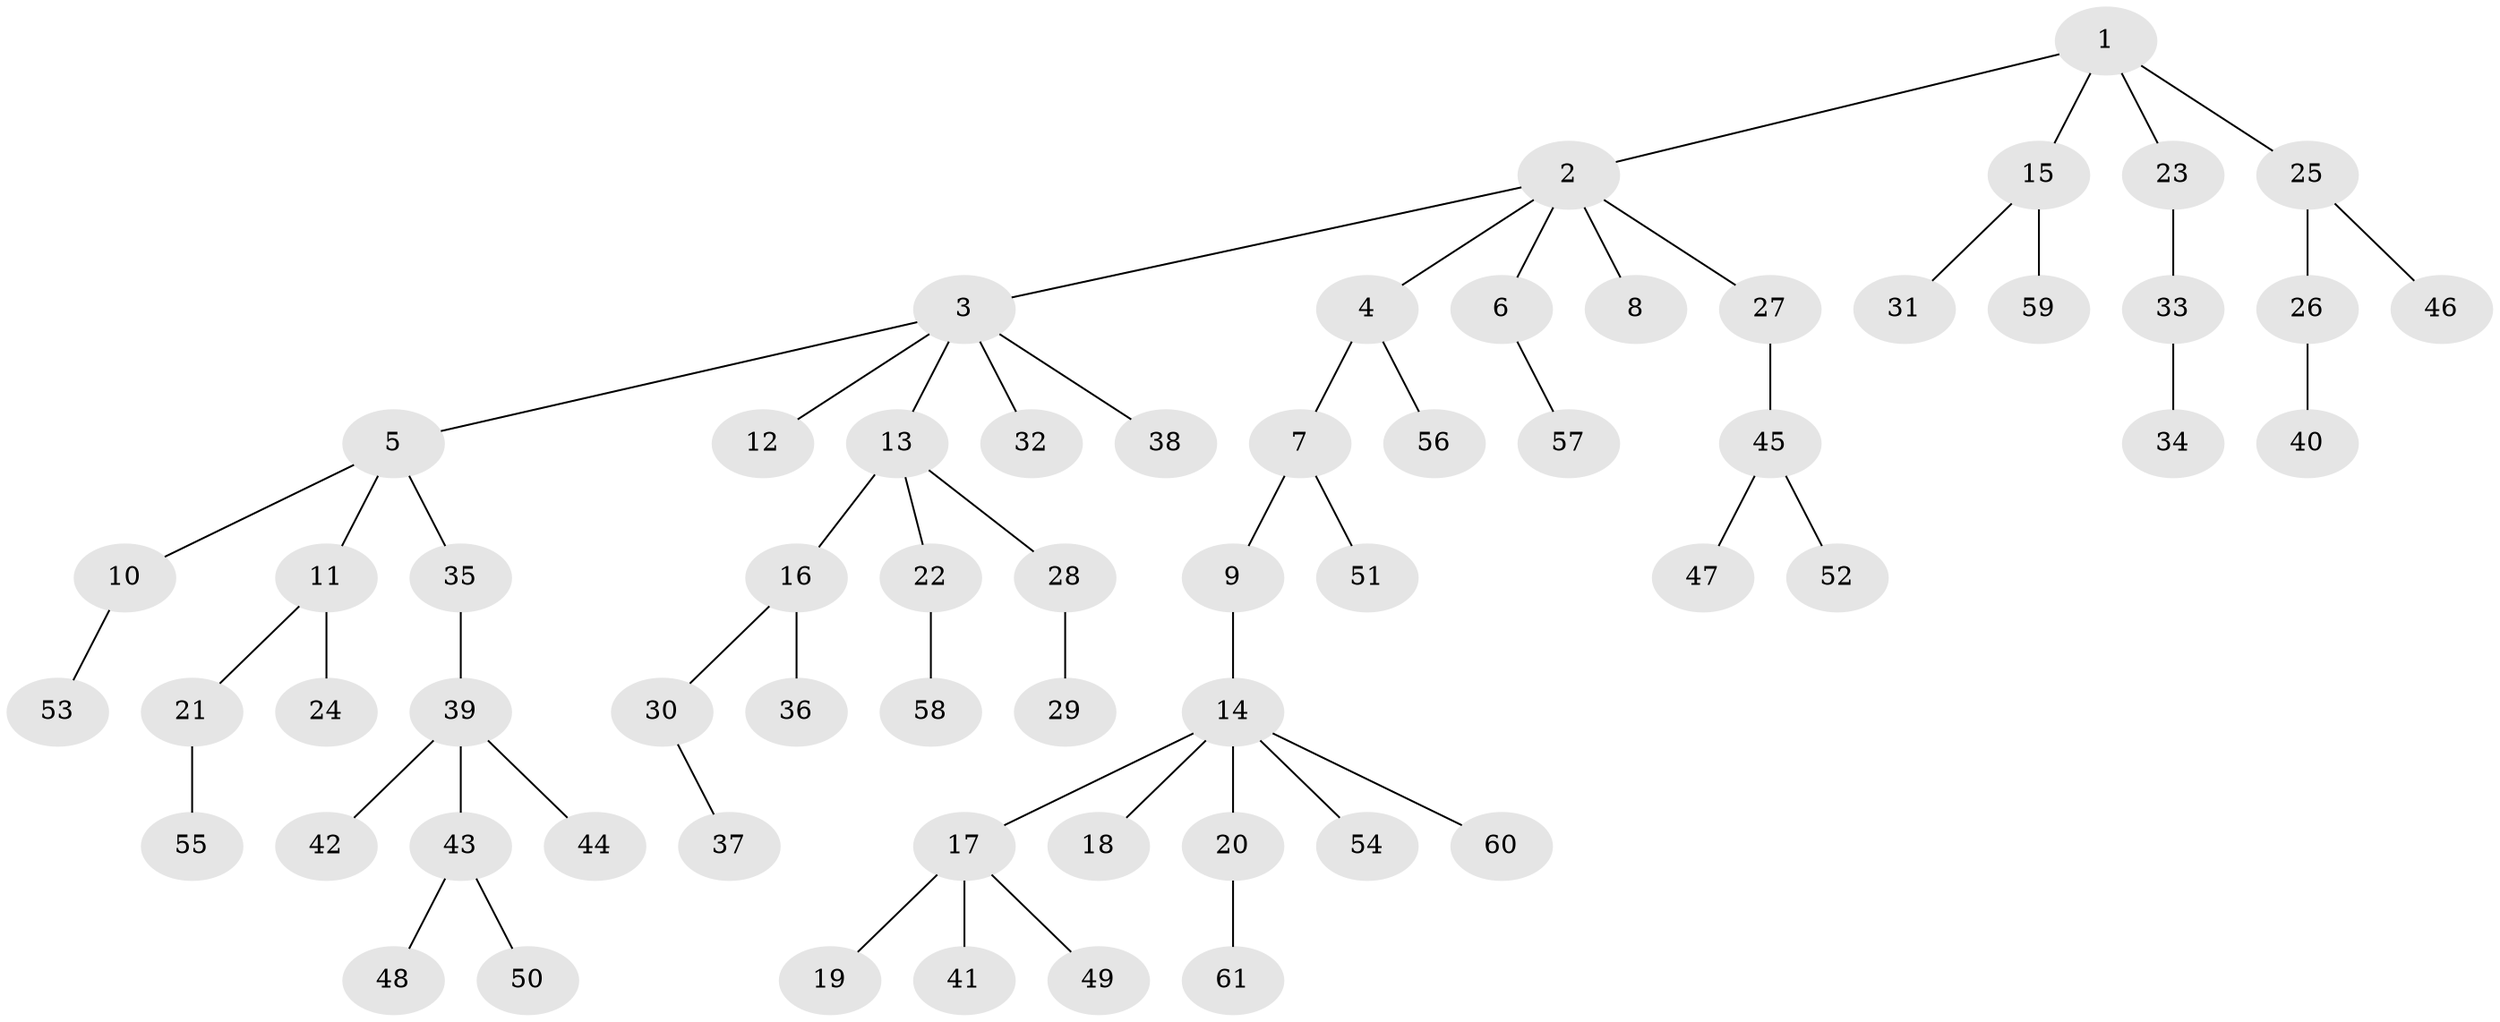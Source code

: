// coarse degree distribution, {8: 0.03333333333333333, 7: 0.03333333333333333, 4: 0.06666666666666667, 2: 0.23333333333333334, 1: 0.6, 3: 0.03333333333333333}
// Generated by graph-tools (version 1.1) at 2025/19/03/04/25 18:19:06]
// undirected, 61 vertices, 60 edges
graph export_dot {
graph [start="1"]
  node [color=gray90,style=filled];
  1;
  2;
  3;
  4;
  5;
  6;
  7;
  8;
  9;
  10;
  11;
  12;
  13;
  14;
  15;
  16;
  17;
  18;
  19;
  20;
  21;
  22;
  23;
  24;
  25;
  26;
  27;
  28;
  29;
  30;
  31;
  32;
  33;
  34;
  35;
  36;
  37;
  38;
  39;
  40;
  41;
  42;
  43;
  44;
  45;
  46;
  47;
  48;
  49;
  50;
  51;
  52;
  53;
  54;
  55;
  56;
  57;
  58;
  59;
  60;
  61;
  1 -- 2;
  1 -- 15;
  1 -- 23;
  1 -- 25;
  2 -- 3;
  2 -- 4;
  2 -- 6;
  2 -- 8;
  2 -- 27;
  3 -- 5;
  3 -- 12;
  3 -- 13;
  3 -- 32;
  3 -- 38;
  4 -- 7;
  4 -- 56;
  5 -- 10;
  5 -- 11;
  5 -- 35;
  6 -- 57;
  7 -- 9;
  7 -- 51;
  9 -- 14;
  10 -- 53;
  11 -- 21;
  11 -- 24;
  13 -- 16;
  13 -- 22;
  13 -- 28;
  14 -- 17;
  14 -- 18;
  14 -- 20;
  14 -- 54;
  14 -- 60;
  15 -- 31;
  15 -- 59;
  16 -- 30;
  16 -- 36;
  17 -- 19;
  17 -- 41;
  17 -- 49;
  20 -- 61;
  21 -- 55;
  22 -- 58;
  23 -- 33;
  25 -- 26;
  25 -- 46;
  26 -- 40;
  27 -- 45;
  28 -- 29;
  30 -- 37;
  33 -- 34;
  35 -- 39;
  39 -- 42;
  39 -- 43;
  39 -- 44;
  43 -- 48;
  43 -- 50;
  45 -- 47;
  45 -- 52;
}
